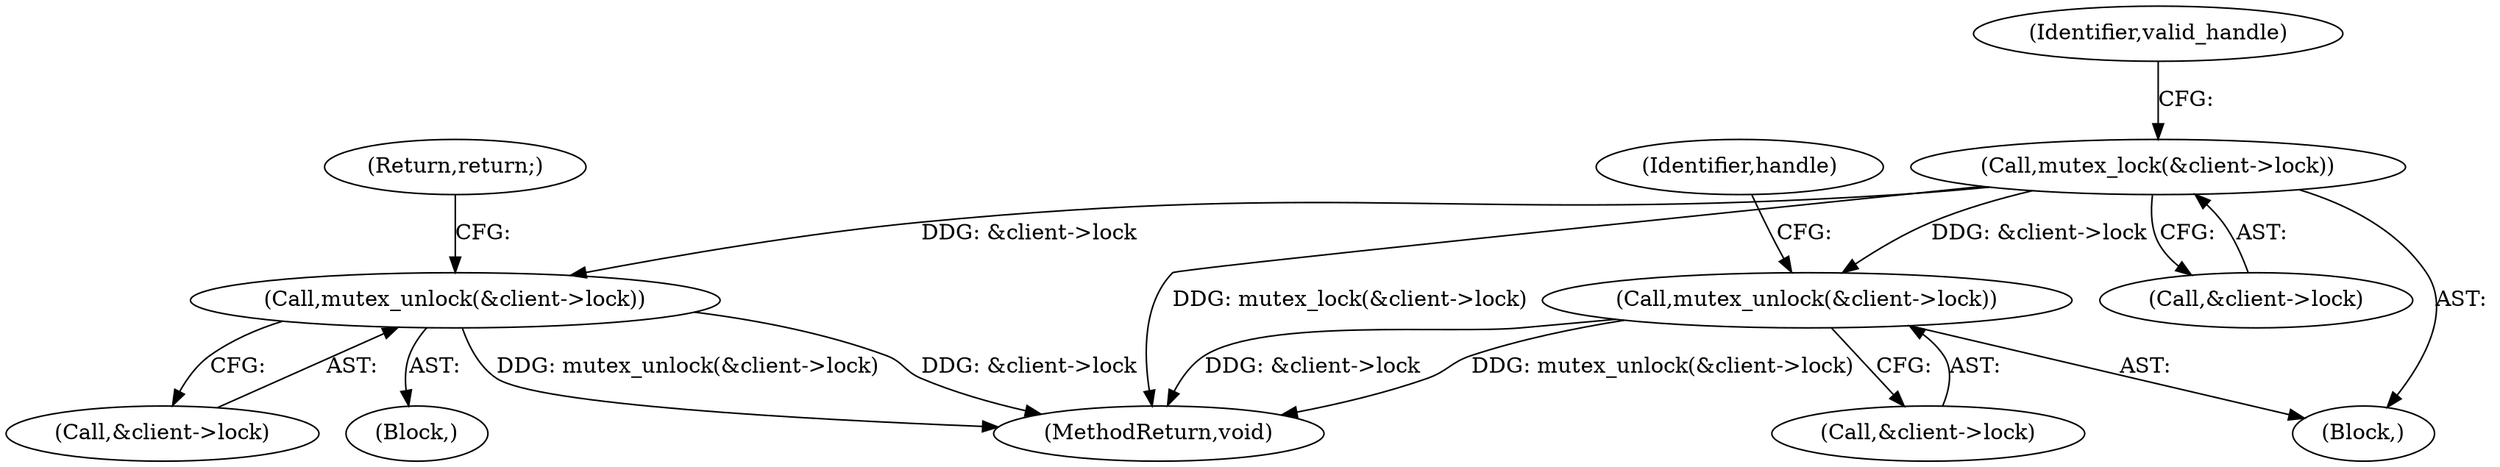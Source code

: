 digraph "1_linux_9590232bb4f4cc824f3425a6e1349afbe6d6d2b7@API" {
"1000111" [label="(Call,mutex_lock(&client->lock))"];
"1000129" [label="(Call,mutex_unlock(&client->lock))"];
"1000135" [label="(Call,mutex_unlock(&client->lock))"];
"1000135" [label="(Call,mutex_unlock(&client->lock))"];
"1000112" [label="(Call,&client->lock)"];
"1000103" [label="(Block,)"];
"1000129" [label="(Call,mutex_unlock(&client->lock))"];
"1000134" [label="(Return,return;)"];
"1000136" [label="(Call,&client->lock)"];
"1000141" [label="(Identifier,handle)"];
"1000111" [label="(Call,mutex_lock(&client->lock))"];
"1000130" [label="(Call,&client->lock)"];
"1000117" [label="(Identifier,valid_handle)"];
"1000142" [label="(MethodReturn,void)"];
"1000124" [label="(Block,)"];
"1000111" -> "1000103"  [label="AST: "];
"1000111" -> "1000112"  [label="CFG: "];
"1000112" -> "1000111"  [label="AST: "];
"1000117" -> "1000111"  [label="CFG: "];
"1000111" -> "1000142"  [label="DDG: mutex_lock(&client->lock)"];
"1000111" -> "1000129"  [label="DDG: &client->lock"];
"1000111" -> "1000135"  [label="DDG: &client->lock"];
"1000129" -> "1000124"  [label="AST: "];
"1000129" -> "1000130"  [label="CFG: "];
"1000130" -> "1000129"  [label="AST: "];
"1000134" -> "1000129"  [label="CFG: "];
"1000129" -> "1000142"  [label="DDG: &client->lock"];
"1000129" -> "1000142"  [label="DDG: mutex_unlock(&client->lock)"];
"1000135" -> "1000103"  [label="AST: "];
"1000135" -> "1000136"  [label="CFG: "];
"1000136" -> "1000135"  [label="AST: "];
"1000141" -> "1000135"  [label="CFG: "];
"1000135" -> "1000142"  [label="DDG: mutex_unlock(&client->lock)"];
"1000135" -> "1000142"  [label="DDG: &client->lock"];
}
